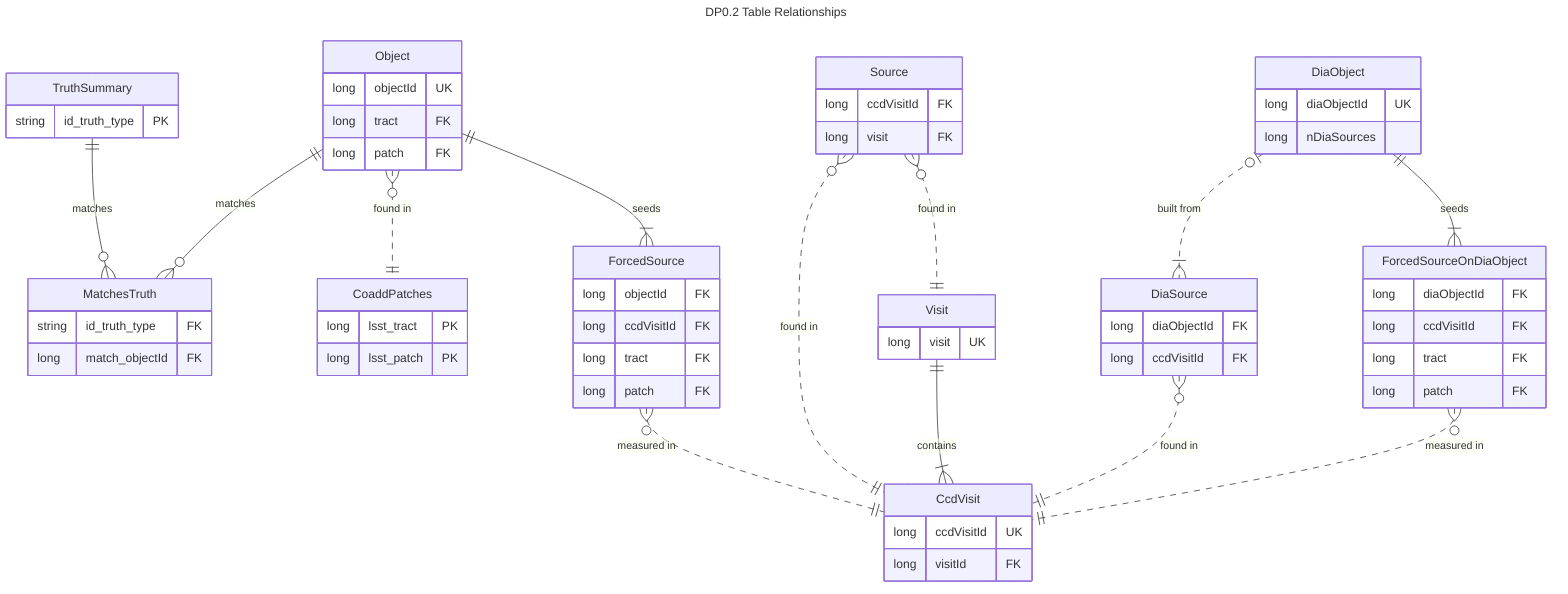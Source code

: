 ---
title: DP0.2 Table Relationships
---
erDiagram
    Object {
        long objectId UK
        long tract FK
        long patch FK
    }
    Object ||--o{ MatchesTruth : matches
    Object }o..|| CoaddPatches : "found in"
    Object ||--|{ ForcedSource : seeds

    Source {
        long ccdVisitId FK
        long visit FK
    }
    Source }o..|| CcdVisit : "found in"
    Source }o..|| Visit : "found in"
    ForcedSource {
        long objectId FK
        long ccdVisitId FK
        long tract FK
        long patch FK
    }
    ForcedSource }o..|| CcdVisit : "measured in"
    DiaObject {
        long diaObjectId UK
        long nDiaSources
    }
    DiaObject |o..|{ DiaSource : "built from"
    DiaObject ||--|{ ForcedSourceOnDiaObject : "seeds"
    DiaSource {
        long diaObjectId FK
        long ccdVisitId FK
    }
    DiaSource }o..|| CcdVisit : "found in"
    ForcedSourceOnDiaObject {
        long diaObjectId FK
        long ccdVisitId FK
        long tract FK
        long patch FK
    }
    ForcedSourceOnDiaObject }o..|| CcdVisit : "measured in"
    CcdVisit {
        long ccdVisitId UK
        long visitId FK
    }
     Visit {
        long visit UK
    }
    Visit ||--|{ CcdVisit : contains
    CoaddPatches {
        long lsst_tract PK
        long lsst_patch PK
    }
    MatchesTruth {
        string id_truth_type FK
        long match_objectId FK
    }
    TruthSummary {
        string id_truth_type PK
    }
    TruthSummary ||--o{ MatchesTruth : matches